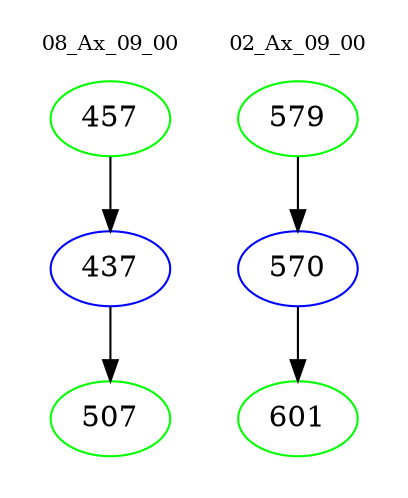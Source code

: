 digraph{
subgraph cluster_0 {
color = white
label = "08_Ax_09_00";
fontsize=10;
T0_457 [label="457", color="green"]
T0_457 -> T0_437 [color="black"]
T0_437 [label="437", color="blue"]
T0_437 -> T0_507 [color="black"]
T0_507 [label="507", color="green"]
}
subgraph cluster_1 {
color = white
label = "02_Ax_09_00";
fontsize=10;
T1_579 [label="579", color="green"]
T1_579 -> T1_570 [color="black"]
T1_570 [label="570", color="blue"]
T1_570 -> T1_601 [color="black"]
T1_601 [label="601", color="green"]
}
}
